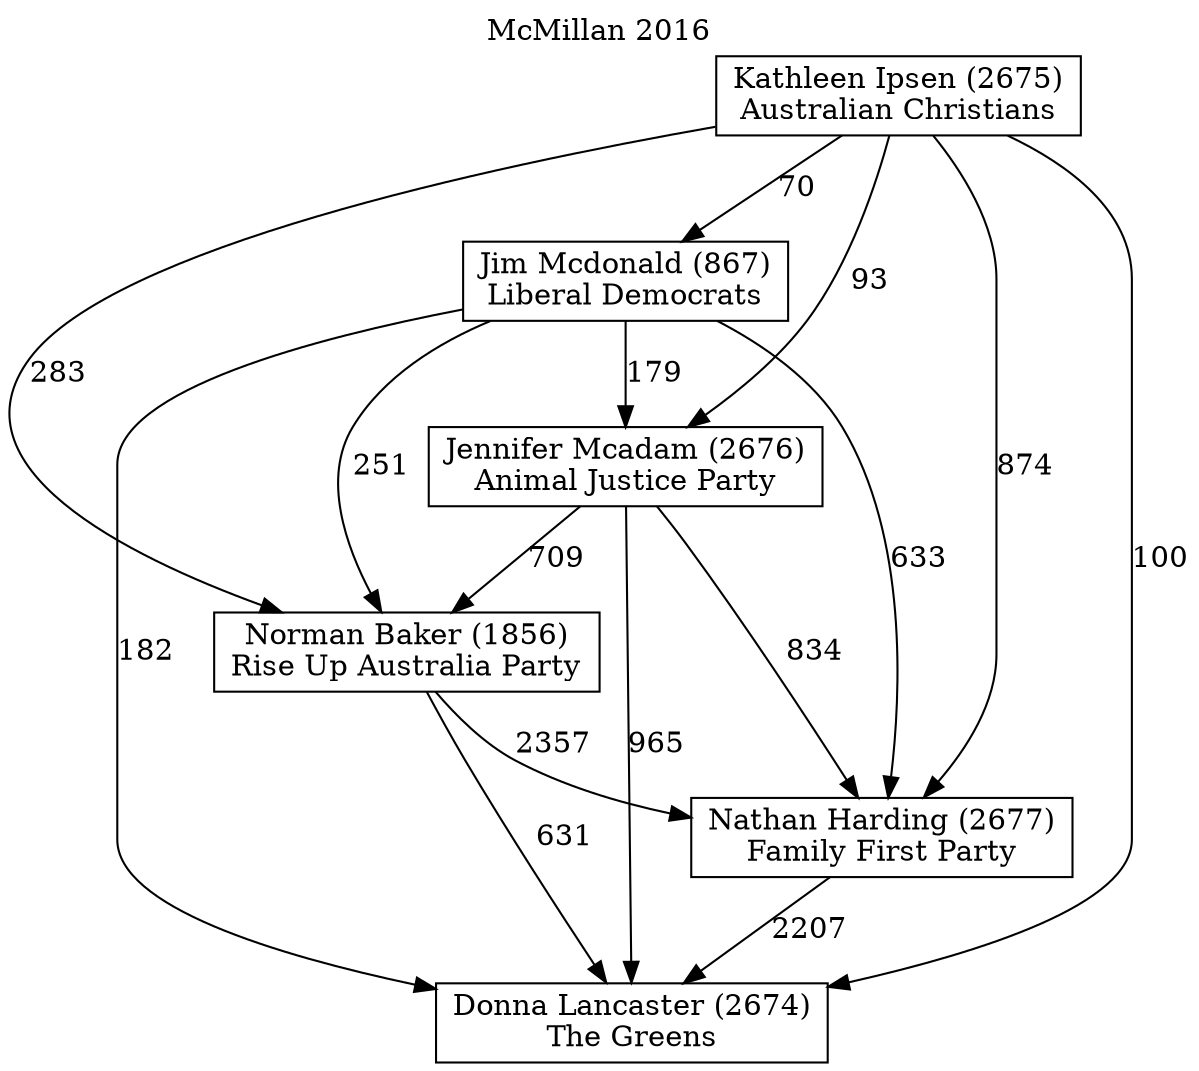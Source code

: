 // House preference flow
digraph "Donna Lancaster (2674)_McMillan_2016" {
	graph [label="McMillan 2016" labelloc=t mclimit=10]
	node [shape=box]
	"Kathleen Ipsen (2675)" [label="Kathleen Ipsen (2675)
Australian Christians"]
	"Jim Mcdonald (867)" [label="Jim Mcdonald (867)
Liberal Democrats"]
	"Norman Baker (1856)" [label="Norman Baker (1856)
Rise Up Australia Party"]
	"Nathan Harding (2677)" [label="Nathan Harding (2677)
Family First Party"]
	"Donna Lancaster (2674)" [label="Donna Lancaster (2674)
The Greens"]
	"Jennifer Mcadam (2676)" [label="Jennifer Mcadam (2676)
Animal Justice Party"]
	"Jennifer Mcadam (2676)" -> "Norman Baker (1856)" [label=709]
	"Jennifer Mcadam (2676)" -> "Donna Lancaster (2674)" [label=965]
	"Jim Mcdonald (867)" -> "Donna Lancaster (2674)" [label=182]
	"Kathleen Ipsen (2675)" -> "Donna Lancaster (2674)" [label=100]
	"Kathleen Ipsen (2675)" -> "Nathan Harding (2677)" [label=874]
	"Nathan Harding (2677)" -> "Donna Lancaster (2674)" [label=2207]
	"Jim Mcdonald (867)" -> "Norman Baker (1856)" [label=251]
	"Norman Baker (1856)" -> "Nathan Harding (2677)" [label=2357]
	"Jim Mcdonald (867)" -> "Jennifer Mcadam (2676)" [label=179]
	"Kathleen Ipsen (2675)" -> "Norman Baker (1856)" [label=283]
	"Jim Mcdonald (867)" -> "Nathan Harding (2677)" [label=633]
	"Kathleen Ipsen (2675)" -> "Jennifer Mcadam (2676)" [label=93]
	"Kathleen Ipsen (2675)" -> "Jim Mcdonald (867)" [label=70]
	"Norman Baker (1856)" -> "Donna Lancaster (2674)" [label=631]
	"Jennifer Mcadam (2676)" -> "Nathan Harding (2677)" [label=834]
}
